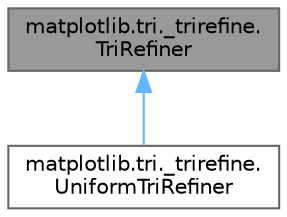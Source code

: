 digraph "matplotlib.tri._trirefine.TriRefiner"
{
 // LATEX_PDF_SIZE
  bgcolor="transparent";
  edge [fontname=Helvetica,fontsize=10,labelfontname=Helvetica,labelfontsize=10];
  node [fontname=Helvetica,fontsize=10,shape=box,height=0.2,width=0.4];
  Node1 [id="Node000001",label="matplotlib.tri._trirefine.\lTriRefiner",height=0.2,width=0.4,color="gray40", fillcolor="grey60", style="filled", fontcolor="black",tooltip=" "];
  Node1 -> Node2 [id="edge1_Node000001_Node000002",dir="back",color="steelblue1",style="solid",tooltip=" "];
  Node2 [id="Node000002",label="matplotlib.tri._trirefine.\lUniformTriRefiner",height=0.2,width=0.4,color="gray40", fillcolor="white", style="filled",URL="$d4/d18/classmatplotlib_1_1tri_1_1__trirefine_1_1UniformTriRefiner.html",tooltip=" "];
}
